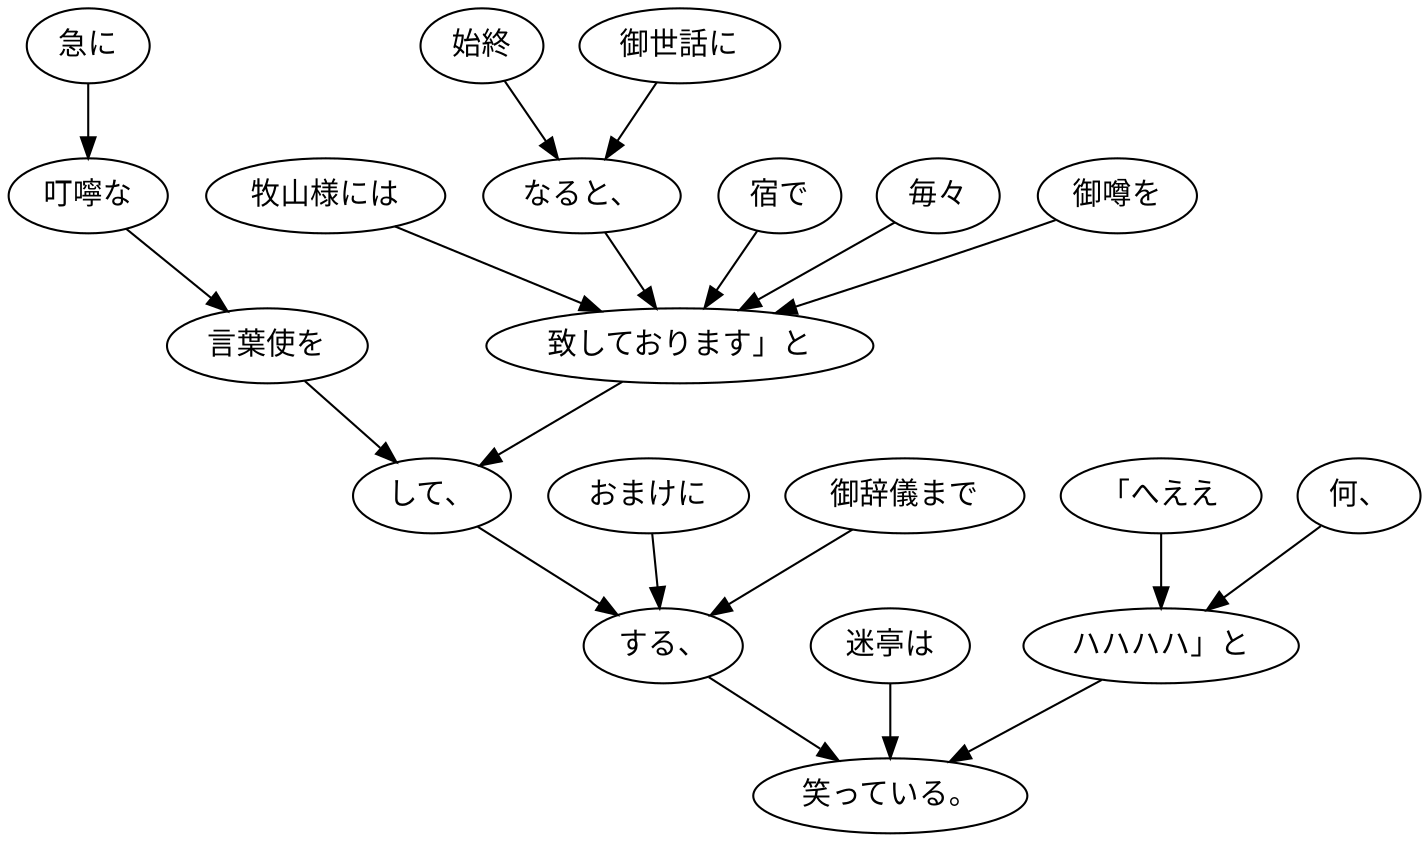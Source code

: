 digraph graph1612 {
	node0 [label="牧山様には"];
	node1 [label="始終"];
	node2 [label="御世話に"];
	node3 [label="なると、"];
	node4 [label="宿で"];
	node5 [label="毎々"];
	node6 [label="御噂を"];
	node7 [label="致しております」と"];
	node8 [label="急に"];
	node9 [label="叮嚀な"];
	node10 [label="言葉使を"];
	node11 [label="して、"];
	node12 [label="おまけに"];
	node13 [label="御辞儀まで"];
	node14 [label="する、"];
	node15 [label="迷亭は"];
	node16 [label="「へええ"];
	node17 [label="何、"];
	node18 [label="ハハハハ」と"];
	node19 [label="笑っている。"];
	node0 -> node7;
	node1 -> node3;
	node2 -> node3;
	node3 -> node7;
	node4 -> node7;
	node5 -> node7;
	node6 -> node7;
	node7 -> node11;
	node8 -> node9;
	node9 -> node10;
	node10 -> node11;
	node11 -> node14;
	node12 -> node14;
	node13 -> node14;
	node14 -> node19;
	node15 -> node19;
	node16 -> node18;
	node17 -> node18;
	node18 -> node19;
}
